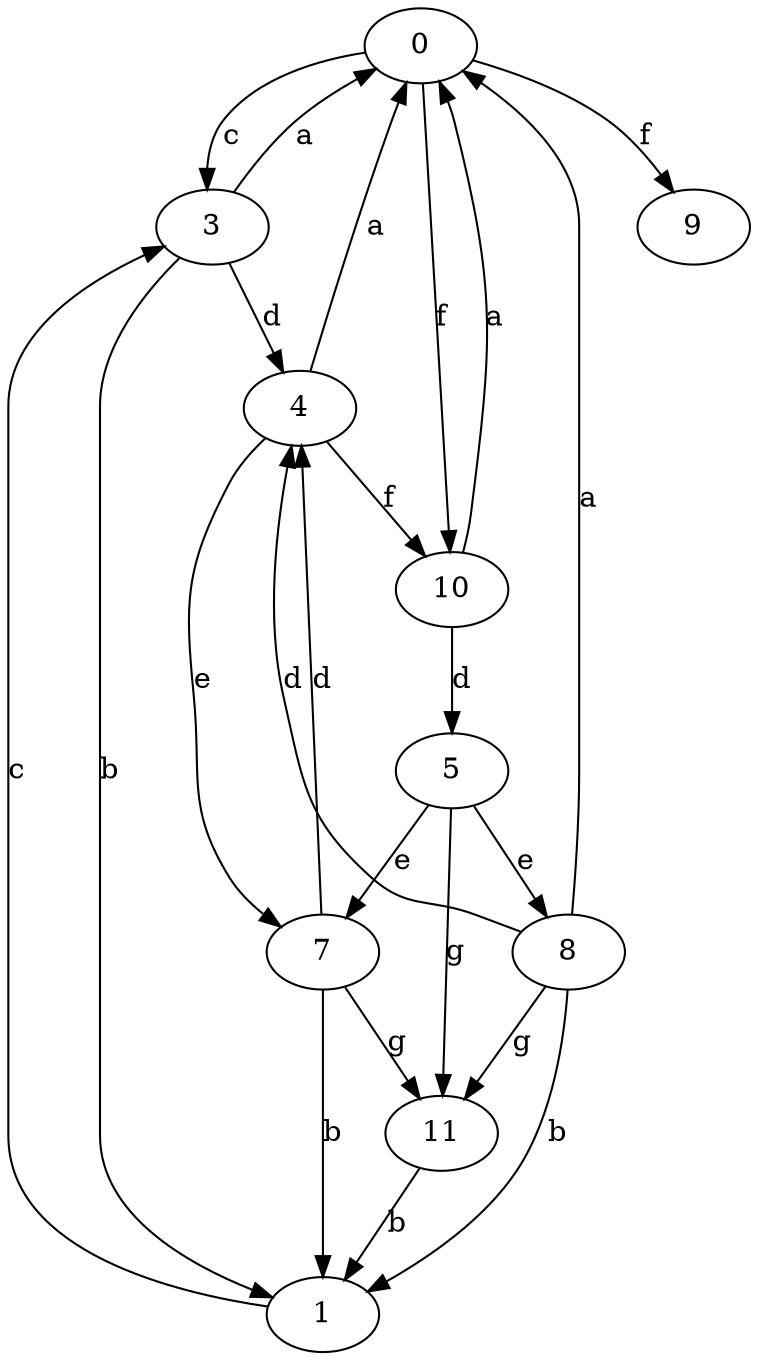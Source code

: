 strict digraph  {
0;
1;
3;
4;
5;
7;
8;
9;
10;
11;
0 -> 3  [label=c];
0 -> 9  [label=f];
0 -> 10  [label=f];
1 -> 3  [label=c];
3 -> 0  [label=a];
3 -> 1  [label=b];
3 -> 4  [label=d];
4 -> 0  [label=a];
4 -> 7  [label=e];
4 -> 10  [label=f];
5 -> 7  [label=e];
5 -> 8  [label=e];
5 -> 11  [label=g];
7 -> 1  [label=b];
7 -> 4  [label=d];
7 -> 11  [label=g];
8 -> 0  [label=a];
8 -> 1  [label=b];
8 -> 4  [label=d];
8 -> 11  [label=g];
10 -> 0  [label=a];
10 -> 5  [label=d];
11 -> 1  [label=b];
}
